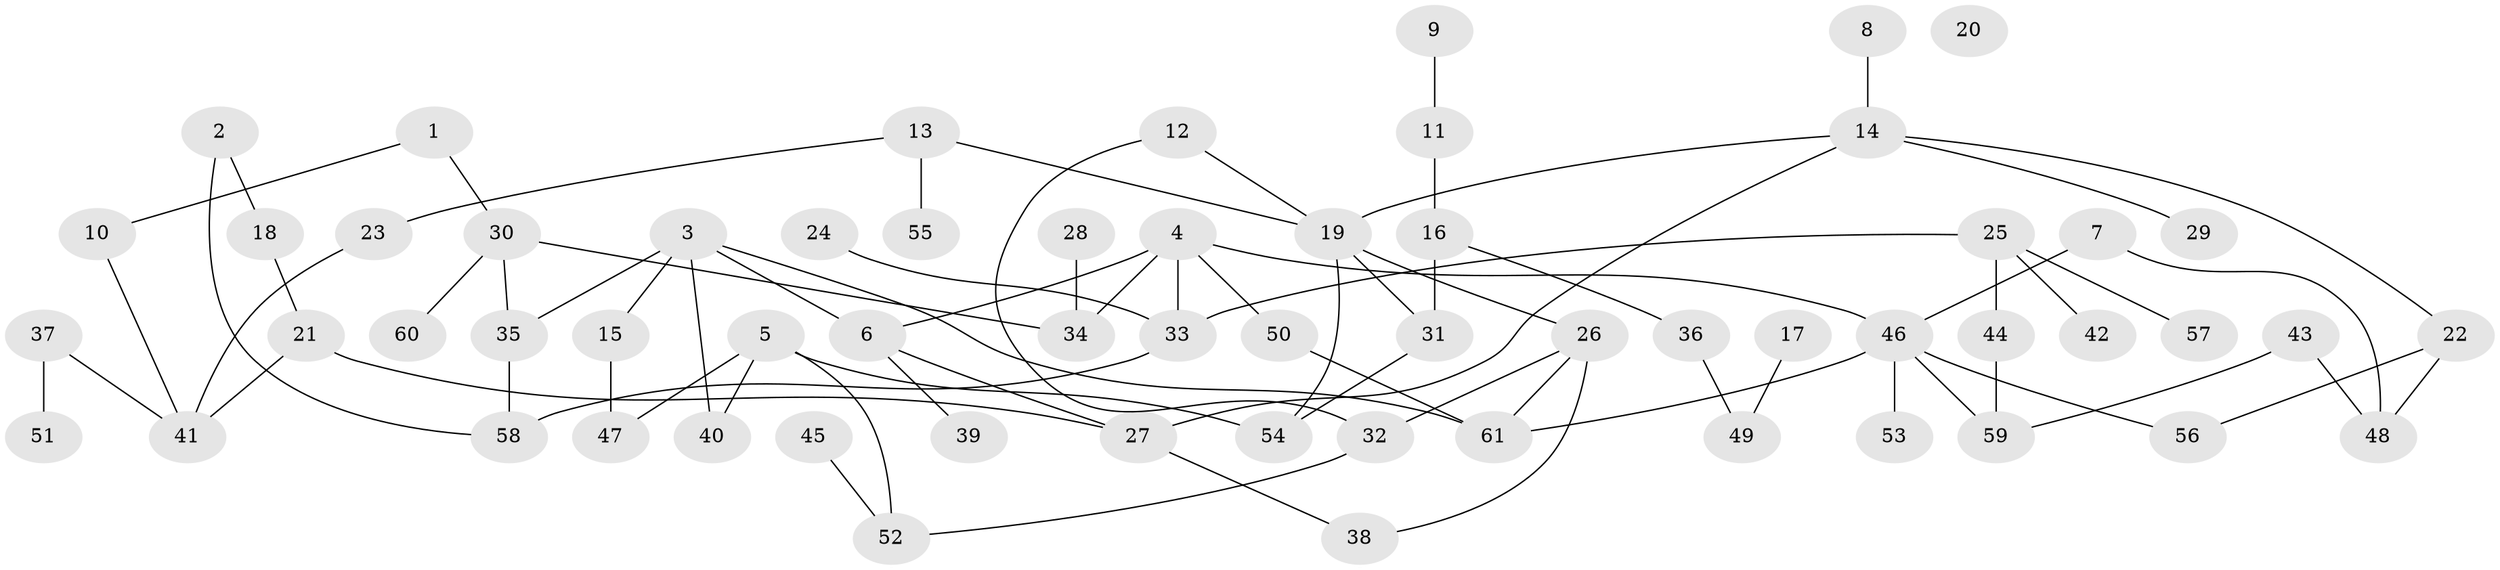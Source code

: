 // coarse degree distribution, {2: 0.3611111111111111, 1: 0.2777777777777778, 4: 0.1388888888888889, 0: 0.027777777777777776, 6: 0.027777777777777776, 7: 0.05555555555555555, 5: 0.08333333333333333, 3: 0.027777777777777776}
// Generated by graph-tools (version 1.1) at 2025/43/03/04/25 21:43:11]
// undirected, 61 vertices, 77 edges
graph export_dot {
graph [start="1"]
  node [color=gray90,style=filled];
  1;
  2;
  3;
  4;
  5;
  6;
  7;
  8;
  9;
  10;
  11;
  12;
  13;
  14;
  15;
  16;
  17;
  18;
  19;
  20;
  21;
  22;
  23;
  24;
  25;
  26;
  27;
  28;
  29;
  30;
  31;
  32;
  33;
  34;
  35;
  36;
  37;
  38;
  39;
  40;
  41;
  42;
  43;
  44;
  45;
  46;
  47;
  48;
  49;
  50;
  51;
  52;
  53;
  54;
  55;
  56;
  57;
  58;
  59;
  60;
  61;
  1 -- 10;
  1 -- 30;
  2 -- 18;
  2 -- 58;
  3 -- 6;
  3 -- 15;
  3 -- 35;
  3 -- 40;
  3 -- 61;
  4 -- 6;
  4 -- 33;
  4 -- 34;
  4 -- 46;
  4 -- 50;
  5 -- 40;
  5 -- 47;
  5 -- 52;
  5 -- 54;
  6 -- 27;
  6 -- 39;
  7 -- 46;
  7 -- 48;
  8 -- 14;
  9 -- 11;
  10 -- 41;
  11 -- 16;
  12 -- 19;
  12 -- 32;
  13 -- 19;
  13 -- 23;
  13 -- 55;
  14 -- 19;
  14 -- 22;
  14 -- 27;
  14 -- 29;
  15 -- 47;
  16 -- 31;
  16 -- 36;
  17 -- 49;
  18 -- 21;
  19 -- 26;
  19 -- 31;
  19 -- 54;
  21 -- 27;
  21 -- 41;
  22 -- 48;
  22 -- 56;
  23 -- 41;
  24 -- 33;
  25 -- 33;
  25 -- 42;
  25 -- 44;
  25 -- 57;
  26 -- 32;
  26 -- 38;
  26 -- 61;
  27 -- 38;
  28 -- 34;
  30 -- 34;
  30 -- 35;
  30 -- 60;
  31 -- 54;
  32 -- 52;
  33 -- 58;
  35 -- 58;
  36 -- 49;
  37 -- 41;
  37 -- 51;
  43 -- 48;
  43 -- 59;
  44 -- 59;
  45 -- 52;
  46 -- 53;
  46 -- 56;
  46 -- 59;
  46 -- 61;
  50 -- 61;
}
